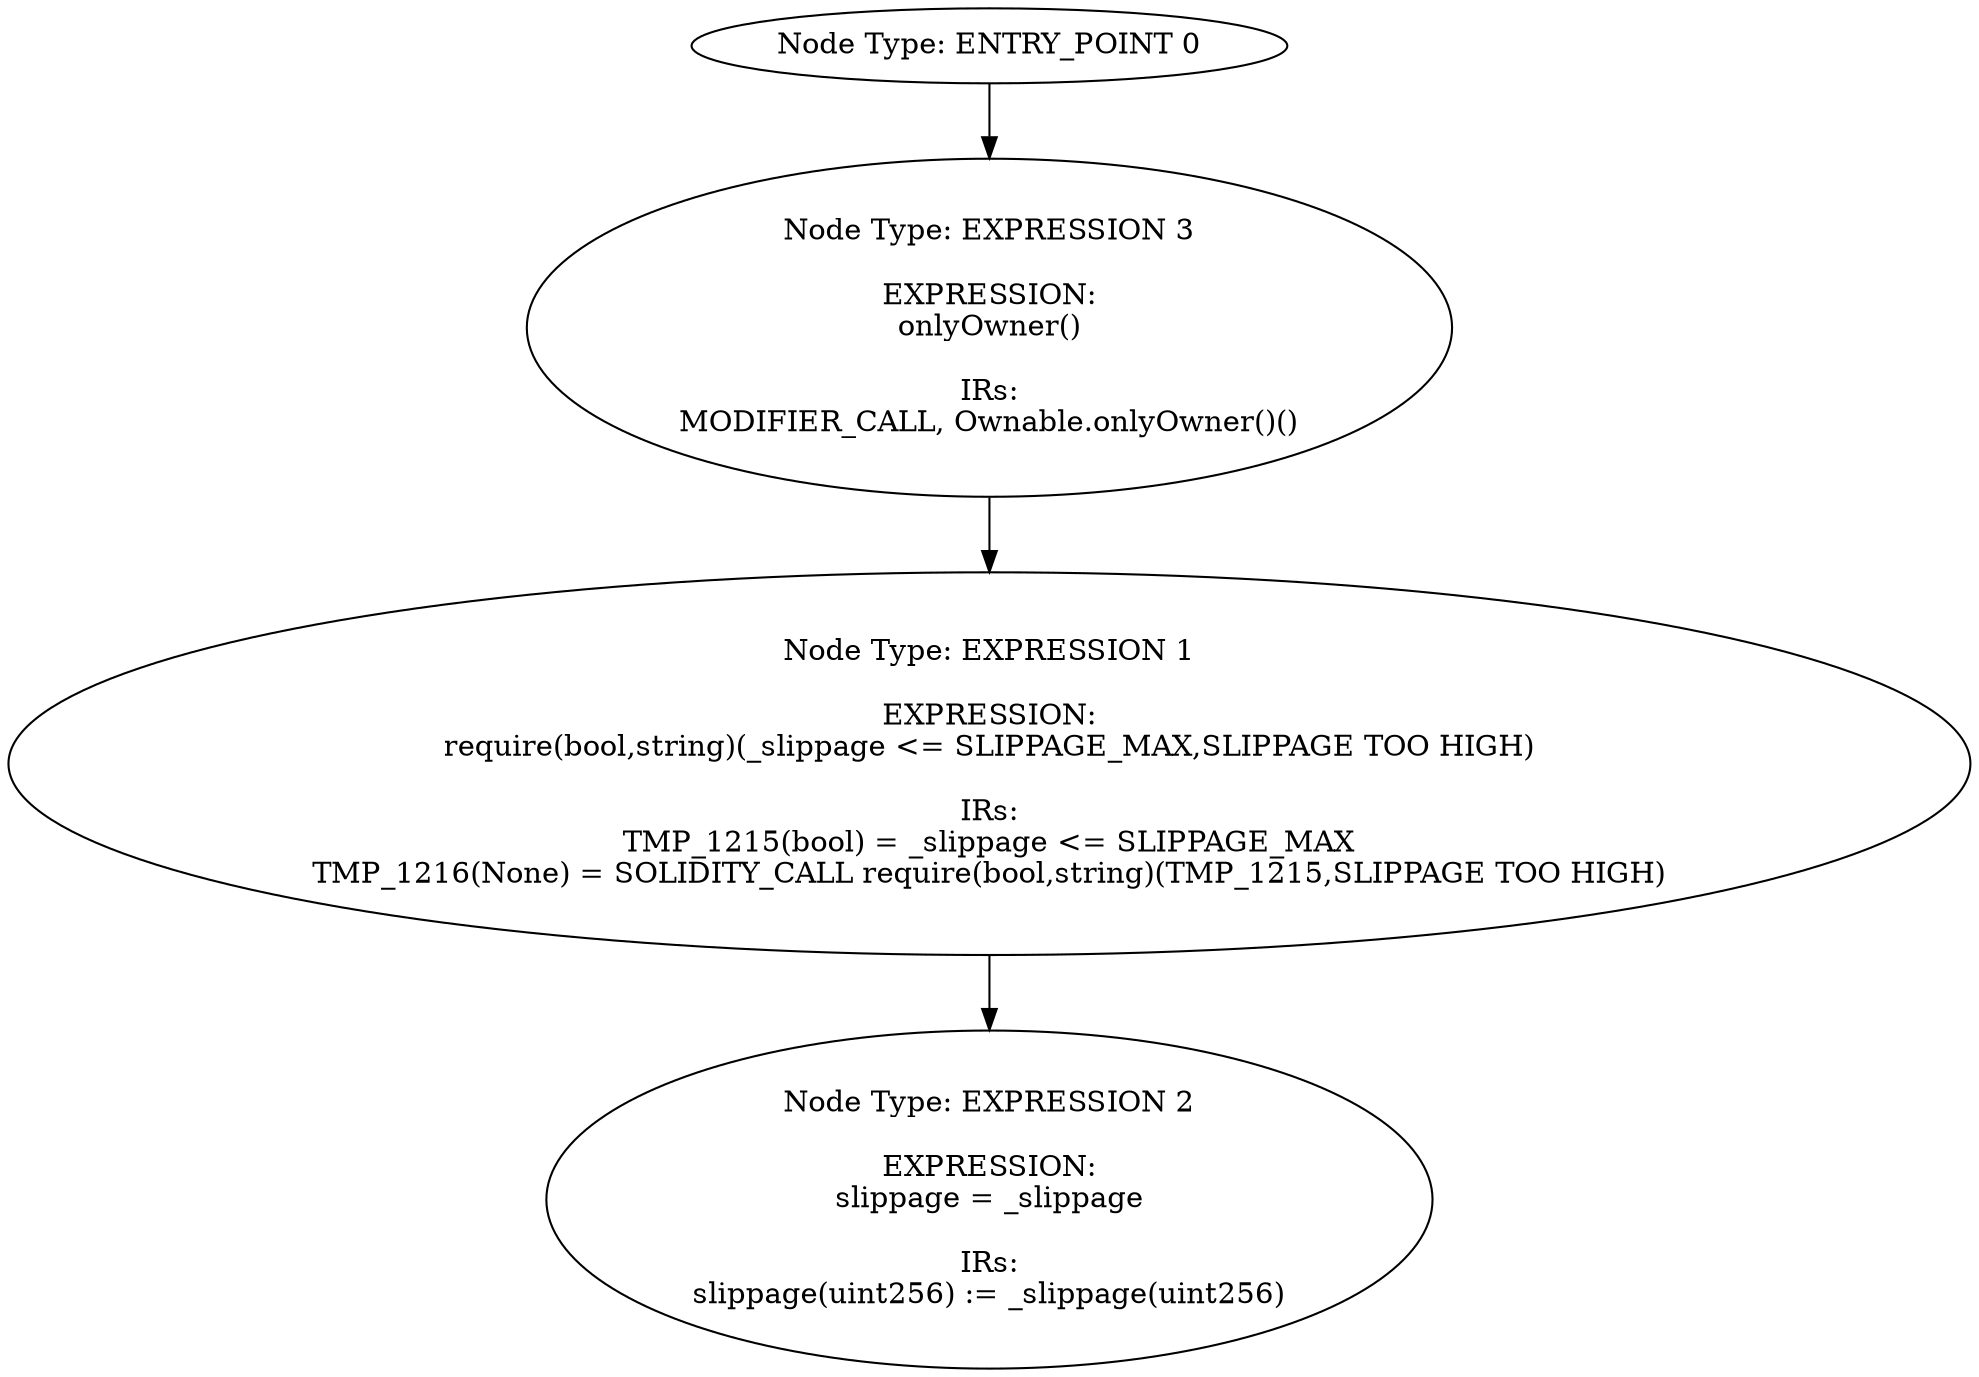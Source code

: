 digraph{
0[label="Node Type: ENTRY_POINT 0
"];
0->3;
1[label="Node Type: EXPRESSION 1

EXPRESSION:
require(bool,string)(_slippage <= SLIPPAGE_MAX,SLIPPAGE TOO HIGH)

IRs:
TMP_1215(bool) = _slippage <= SLIPPAGE_MAX
TMP_1216(None) = SOLIDITY_CALL require(bool,string)(TMP_1215,SLIPPAGE TOO HIGH)"];
1->2;
2[label="Node Type: EXPRESSION 2

EXPRESSION:
slippage = _slippage

IRs:
slippage(uint256) := _slippage(uint256)"];
3[label="Node Type: EXPRESSION 3

EXPRESSION:
onlyOwner()

IRs:
MODIFIER_CALL, Ownable.onlyOwner()()"];
3->1;
}
